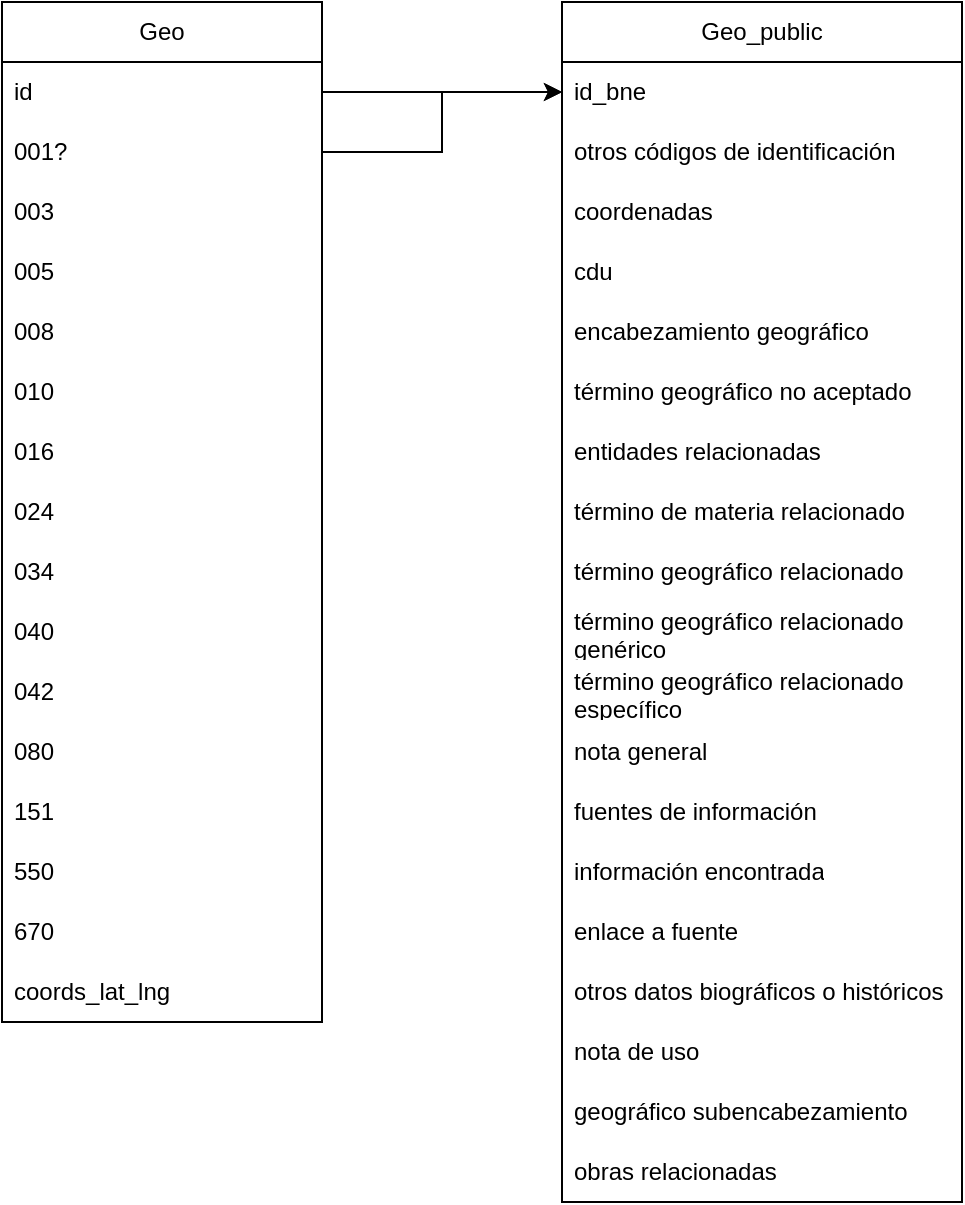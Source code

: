 <mxfile version="20.8.16" type="device"><diagram id="R2lEEEUBdFMjLlhIrx00" name="Page-1"><mxGraphModel dx="1114" dy="699" grid="1" gridSize="10" guides="1" tooltips="1" connect="1" arrows="1" fold="1" page="1" pageScale="1" pageWidth="850" pageHeight="1100" math="0" shadow="0" extFonts="Permanent Marker^https://fonts.googleapis.com/css?family=Permanent+Marker"><root><mxCell id="0"/><mxCell id="1" parent="0"/><mxCell id="8cmk5mG-uT0cXhBe9IQM-1" value="Geo" style="swimlane;fontStyle=0;childLayout=stackLayout;horizontal=1;startSize=30;horizontalStack=0;resizeParent=1;resizeParentMax=0;resizeLast=0;collapsible=1;marginBottom=0;whiteSpace=wrap;html=1;" parent="1" vertex="1"><mxGeometry x="120" y="160" width="160" height="510" as="geometry"/></mxCell><mxCell id="8cmk5mG-uT0cXhBe9IQM-2" value="id" style="text;strokeColor=none;fillColor=none;align=left;verticalAlign=middle;spacingLeft=4;spacingRight=4;overflow=hidden;points=[[0,0.5],[1,0.5]];portConstraint=eastwest;rotatable=0;whiteSpace=wrap;html=1;" parent="8cmk5mG-uT0cXhBe9IQM-1" vertex="1"><mxGeometry y="30" width="160" height="30" as="geometry"/></mxCell><mxCell id="8cmk5mG-uT0cXhBe9IQM-3" value="001?" style="text;strokeColor=none;fillColor=none;align=left;verticalAlign=middle;spacingLeft=4;spacingRight=4;overflow=hidden;points=[[0,0.5],[1,0.5]];portConstraint=eastwest;rotatable=0;whiteSpace=wrap;html=1;" parent="8cmk5mG-uT0cXhBe9IQM-1" vertex="1"><mxGeometry y="60" width="160" height="30" as="geometry"/></mxCell><mxCell id="8cmk5mG-uT0cXhBe9IQM-4" value="003" style="text;strokeColor=none;fillColor=none;align=left;verticalAlign=middle;spacingLeft=4;spacingRight=4;overflow=hidden;points=[[0,0.5],[1,0.5]];portConstraint=eastwest;rotatable=0;whiteSpace=wrap;html=1;" parent="8cmk5mG-uT0cXhBe9IQM-1" vertex="1"><mxGeometry y="90" width="160" height="30" as="geometry"/></mxCell><mxCell id="8cmk5mG-uT0cXhBe9IQM-5" value="005" style="text;strokeColor=none;fillColor=none;align=left;verticalAlign=middle;spacingLeft=4;spacingRight=4;overflow=hidden;points=[[0,0.5],[1,0.5]];portConstraint=eastwest;rotatable=0;whiteSpace=wrap;html=1;" parent="8cmk5mG-uT0cXhBe9IQM-1" vertex="1"><mxGeometry y="120" width="160" height="30" as="geometry"/></mxCell><mxCell id="8cmk5mG-uT0cXhBe9IQM-6" value="008&lt;span style=&quot;white-space: pre;&quot;&gt;&#9;&lt;/span&gt;" style="text;strokeColor=none;fillColor=none;align=left;verticalAlign=middle;spacingLeft=4;spacingRight=4;overflow=hidden;points=[[0,0.5],[1,0.5]];portConstraint=eastwest;rotatable=0;whiteSpace=wrap;html=1;" parent="8cmk5mG-uT0cXhBe9IQM-1" vertex="1"><mxGeometry y="150" width="160" height="30" as="geometry"/></mxCell><mxCell id="8cmk5mG-uT0cXhBe9IQM-7" value="010" style="text;strokeColor=none;fillColor=none;align=left;verticalAlign=middle;spacingLeft=4;spacingRight=4;overflow=hidden;points=[[0,0.5],[1,0.5]];portConstraint=eastwest;rotatable=0;whiteSpace=wrap;html=1;" parent="8cmk5mG-uT0cXhBe9IQM-1" vertex="1"><mxGeometry y="180" width="160" height="30" as="geometry"/></mxCell><mxCell id="8cmk5mG-uT0cXhBe9IQM-8" value="016" style="text;strokeColor=none;fillColor=none;align=left;verticalAlign=middle;spacingLeft=4;spacingRight=4;overflow=hidden;points=[[0,0.5],[1,0.5]];portConstraint=eastwest;rotatable=0;whiteSpace=wrap;html=1;" parent="8cmk5mG-uT0cXhBe9IQM-1" vertex="1"><mxGeometry y="210" width="160" height="30" as="geometry"/></mxCell><mxCell id="8cmk5mG-uT0cXhBe9IQM-9" value="024" style="text;strokeColor=none;fillColor=none;align=left;verticalAlign=middle;spacingLeft=4;spacingRight=4;overflow=hidden;points=[[0,0.5],[1,0.5]];portConstraint=eastwest;rotatable=0;whiteSpace=wrap;html=1;" parent="8cmk5mG-uT0cXhBe9IQM-1" vertex="1"><mxGeometry y="240" width="160" height="30" as="geometry"/></mxCell><mxCell id="8cmk5mG-uT0cXhBe9IQM-10" value="034" style="text;strokeColor=none;fillColor=none;align=left;verticalAlign=middle;spacingLeft=4;spacingRight=4;overflow=hidden;points=[[0,0.5],[1,0.5]];portConstraint=eastwest;rotatable=0;whiteSpace=wrap;html=1;" parent="8cmk5mG-uT0cXhBe9IQM-1" vertex="1"><mxGeometry y="270" width="160" height="30" as="geometry"/></mxCell><mxCell id="8cmk5mG-uT0cXhBe9IQM-11" value="040" style="text;strokeColor=none;fillColor=none;align=left;verticalAlign=middle;spacingLeft=4;spacingRight=4;overflow=hidden;points=[[0,0.5],[1,0.5]];portConstraint=eastwest;rotatable=0;whiteSpace=wrap;html=1;" parent="8cmk5mG-uT0cXhBe9IQM-1" vertex="1"><mxGeometry y="300" width="160" height="30" as="geometry"/></mxCell><mxCell id="8cmk5mG-uT0cXhBe9IQM-12" value="042" style="text;strokeColor=none;fillColor=none;align=left;verticalAlign=middle;spacingLeft=4;spacingRight=4;overflow=hidden;points=[[0,0.5],[1,0.5]];portConstraint=eastwest;rotatable=0;whiteSpace=wrap;html=1;" parent="8cmk5mG-uT0cXhBe9IQM-1" vertex="1"><mxGeometry y="330" width="160" height="30" as="geometry"/></mxCell><mxCell id="8cmk5mG-uT0cXhBe9IQM-13" value="080" style="text;strokeColor=none;fillColor=none;align=left;verticalAlign=middle;spacingLeft=4;spacingRight=4;overflow=hidden;points=[[0,0.5],[1,0.5]];portConstraint=eastwest;rotatable=0;whiteSpace=wrap;html=1;" parent="8cmk5mG-uT0cXhBe9IQM-1" vertex="1"><mxGeometry y="360" width="160" height="30" as="geometry"/></mxCell><mxCell id="8cmk5mG-uT0cXhBe9IQM-14" value="151" style="text;strokeColor=none;fillColor=none;align=left;verticalAlign=middle;spacingLeft=4;spacingRight=4;overflow=hidden;points=[[0,0.5],[1,0.5]];portConstraint=eastwest;rotatable=0;whiteSpace=wrap;html=1;" parent="8cmk5mG-uT0cXhBe9IQM-1" vertex="1"><mxGeometry y="390" width="160" height="30" as="geometry"/></mxCell><mxCell id="8cmk5mG-uT0cXhBe9IQM-15" value="550" style="text;strokeColor=none;fillColor=none;align=left;verticalAlign=middle;spacingLeft=4;spacingRight=4;overflow=hidden;points=[[0,0.5],[1,0.5]];portConstraint=eastwest;rotatable=0;whiteSpace=wrap;html=1;" parent="8cmk5mG-uT0cXhBe9IQM-1" vertex="1"><mxGeometry y="420" width="160" height="30" as="geometry"/></mxCell><mxCell id="8cmk5mG-uT0cXhBe9IQM-16" value="670" style="text;strokeColor=none;fillColor=none;align=left;verticalAlign=middle;spacingLeft=4;spacingRight=4;overflow=hidden;points=[[0,0.5],[1,0.5]];portConstraint=eastwest;rotatable=0;whiteSpace=wrap;html=1;" parent="8cmk5mG-uT0cXhBe9IQM-1" vertex="1"><mxGeometry y="450" width="160" height="30" as="geometry"/></mxCell><mxCell id="SuSaZgWbBdV95vL2EFEI-24" value="coords_lat_lng" style="text;strokeColor=none;fillColor=none;align=left;verticalAlign=middle;spacingLeft=4;spacingRight=4;overflow=hidden;points=[[0,0.5],[1,0.5]];portConstraint=eastwest;rotatable=0;whiteSpace=wrap;html=1;" vertex="1" parent="8cmk5mG-uT0cXhBe9IQM-1"><mxGeometry y="480" width="160" height="30" as="geometry"/></mxCell><mxCell id="SuSaZgWbBdV95vL2EFEI-1" value="Geo_public" style="swimlane;fontStyle=0;childLayout=stackLayout;horizontal=1;startSize=30;horizontalStack=0;resizeParent=1;resizeParentMax=0;resizeLast=0;collapsible=1;marginBottom=0;whiteSpace=wrap;html=1;" vertex="1" parent="1"><mxGeometry x="400" y="160" width="200" height="600" as="geometry"/></mxCell><mxCell id="SuSaZgWbBdV95vL2EFEI-2" value="id_bne" style="text;strokeColor=none;fillColor=none;align=left;verticalAlign=middle;spacingLeft=4;spacingRight=4;overflow=hidden;points=[[0,0.5],[1,0.5]];portConstraint=eastwest;rotatable=0;whiteSpace=wrap;html=1;" vertex="1" parent="SuSaZgWbBdV95vL2EFEI-1"><mxGeometry y="30" width="200" height="30" as="geometry"/></mxCell><mxCell id="SuSaZgWbBdV95vL2EFEI-3" value="otros códigos de identificación" style="text;strokeColor=none;fillColor=none;align=left;verticalAlign=middle;spacingLeft=4;spacingRight=4;overflow=hidden;points=[[0,0.5],[1,0.5]];portConstraint=eastwest;rotatable=0;whiteSpace=wrap;html=1;" vertex="1" parent="SuSaZgWbBdV95vL2EFEI-1"><mxGeometry y="60" width="200" height="30" as="geometry"/></mxCell><mxCell id="SuSaZgWbBdV95vL2EFEI-4" value="coordenadas" style="text;strokeColor=none;fillColor=none;align=left;verticalAlign=middle;spacingLeft=4;spacingRight=4;overflow=hidden;points=[[0,0.5],[1,0.5]];portConstraint=eastwest;rotatable=0;whiteSpace=wrap;html=1;" vertex="1" parent="SuSaZgWbBdV95vL2EFEI-1"><mxGeometry y="90" width="200" height="30" as="geometry"/></mxCell><mxCell id="SuSaZgWbBdV95vL2EFEI-5" value="cdu" style="text;strokeColor=none;fillColor=none;align=left;verticalAlign=middle;spacingLeft=4;spacingRight=4;overflow=hidden;points=[[0,0.5],[1,0.5]];portConstraint=eastwest;rotatable=0;whiteSpace=wrap;html=1;" vertex="1" parent="SuSaZgWbBdV95vL2EFEI-1"><mxGeometry y="120" width="200" height="30" as="geometry"/></mxCell><mxCell id="SuSaZgWbBdV95vL2EFEI-6" value="encabezamiento geográfico" style="text;strokeColor=none;fillColor=none;align=left;verticalAlign=middle;spacingLeft=4;spacingRight=4;overflow=hidden;points=[[0,0.5],[1,0.5]];portConstraint=eastwest;rotatable=0;whiteSpace=wrap;html=1;" vertex="1" parent="SuSaZgWbBdV95vL2EFEI-1"><mxGeometry y="150" width="200" height="30" as="geometry"/></mxCell><mxCell id="SuSaZgWbBdV95vL2EFEI-7" value="término geográfico no aceptado" style="text;strokeColor=none;fillColor=none;align=left;verticalAlign=middle;spacingLeft=4;spacingRight=4;overflow=hidden;points=[[0,0.5],[1,0.5]];portConstraint=eastwest;rotatable=0;whiteSpace=wrap;html=1;" vertex="1" parent="SuSaZgWbBdV95vL2EFEI-1"><mxGeometry y="180" width="200" height="30" as="geometry"/></mxCell><mxCell id="SuSaZgWbBdV95vL2EFEI-8" value="entidades relacionadas" style="text;strokeColor=none;fillColor=none;align=left;verticalAlign=middle;spacingLeft=4;spacingRight=4;overflow=hidden;points=[[0,0.5],[1,0.5]];portConstraint=eastwest;rotatable=0;whiteSpace=wrap;html=1;" vertex="1" parent="SuSaZgWbBdV95vL2EFEI-1"><mxGeometry y="210" width="200" height="30" as="geometry"/></mxCell><mxCell id="SuSaZgWbBdV95vL2EFEI-9" value="término de materia relacionado" style="text;strokeColor=none;fillColor=none;align=left;verticalAlign=middle;spacingLeft=4;spacingRight=4;overflow=hidden;points=[[0,0.5],[1,0.5]];portConstraint=eastwest;rotatable=0;whiteSpace=wrap;html=1;" vertex="1" parent="SuSaZgWbBdV95vL2EFEI-1"><mxGeometry y="240" width="200" height="30" as="geometry"/></mxCell><mxCell id="SuSaZgWbBdV95vL2EFEI-10" value="término geográfico relacionado" style="text;strokeColor=none;fillColor=none;align=left;verticalAlign=middle;spacingLeft=4;spacingRight=4;overflow=hidden;points=[[0,0.5],[1,0.5]];portConstraint=eastwest;rotatable=0;whiteSpace=wrap;html=1;" vertex="1" parent="SuSaZgWbBdV95vL2EFEI-1"><mxGeometry y="270" width="200" height="30" as="geometry"/></mxCell><mxCell id="SuSaZgWbBdV95vL2EFEI-11" value="término geográfico relacionado genérico" style="text;strokeColor=none;fillColor=none;align=left;verticalAlign=middle;spacingLeft=4;spacingRight=4;overflow=hidden;points=[[0,0.5],[1,0.5]];portConstraint=eastwest;rotatable=0;whiteSpace=wrap;html=1;" vertex="1" parent="SuSaZgWbBdV95vL2EFEI-1"><mxGeometry y="300" width="200" height="30" as="geometry"/></mxCell><mxCell id="SuSaZgWbBdV95vL2EFEI-12" value="término geográfico relacionado específico" style="text;strokeColor=none;fillColor=none;align=left;verticalAlign=middle;spacingLeft=4;spacingRight=4;overflow=hidden;points=[[0,0.5],[1,0.5]];portConstraint=eastwest;rotatable=0;whiteSpace=wrap;html=1;" vertex="1" parent="SuSaZgWbBdV95vL2EFEI-1"><mxGeometry y="330" width="200" height="30" as="geometry"/></mxCell><mxCell id="SuSaZgWbBdV95vL2EFEI-13" value="nota general" style="text;strokeColor=none;fillColor=none;align=left;verticalAlign=middle;spacingLeft=4;spacingRight=4;overflow=hidden;points=[[0,0.5],[1,0.5]];portConstraint=eastwest;rotatable=0;whiteSpace=wrap;html=1;" vertex="1" parent="SuSaZgWbBdV95vL2EFEI-1"><mxGeometry y="360" width="200" height="30" as="geometry"/></mxCell><mxCell id="SuSaZgWbBdV95vL2EFEI-14" value="fuentes de información" style="text;strokeColor=none;fillColor=none;align=left;verticalAlign=middle;spacingLeft=4;spacingRight=4;overflow=hidden;points=[[0,0.5],[1,0.5]];portConstraint=eastwest;rotatable=0;whiteSpace=wrap;html=1;" vertex="1" parent="SuSaZgWbBdV95vL2EFEI-1"><mxGeometry y="390" width="200" height="30" as="geometry"/></mxCell><mxCell id="SuSaZgWbBdV95vL2EFEI-15" value="información encontrada" style="text;strokeColor=none;fillColor=none;align=left;verticalAlign=middle;spacingLeft=4;spacingRight=4;overflow=hidden;points=[[0,0.5],[1,0.5]];portConstraint=eastwest;rotatable=0;whiteSpace=wrap;html=1;" vertex="1" parent="SuSaZgWbBdV95vL2EFEI-1"><mxGeometry y="420" width="200" height="30" as="geometry"/></mxCell><mxCell id="SuSaZgWbBdV95vL2EFEI-16" value="enlace a fuente" style="text;strokeColor=none;fillColor=none;align=left;verticalAlign=middle;spacingLeft=4;spacingRight=4;overflow=hidden;points=[[0,0.5],[1,0.5]];portConstraint=eastwest;rotatable=0;whiteSpace=wrap;html=1;" vertex="1" parent="SuSaZgWbBdV95vL2EFEI-1"><mxGeometry y="450" width="200" height="30" as="geometry"/></mxCell><mxCell id="SuSaZgWbBdV95vL2EFEI-18" value="otros datos biográficos o históricos" style="text;strokeColor=none;fillColor=none;align=left;verticalAlign=middle;spacingLeft=4;spacingRight=4;overflow=hidden;points=[[0,0.5],[1,0.5]];portConstraint=eastwest;rotatable=0;whiteSpace=wrap;html=1;" vertex="1" parent="SuSaZgWbBdV95vL2EFEI-1"><mxGeometry y="480" width="200" height="30" as="geometry"/></mxCell><mxCell id="SuSaZgWbBdV95vL2EFEI-19" value="nota de uso" style="text;strokeColor=none;fillColor=none;align=left;verticalAlign=middle;spacingLeft=4;spacingRight=4;overflow=hidden;points=[[0,0.5],[1,0.5]];portConstraint=eastwest;rotatable=0;whiteSpace=wrap;html=1;" vertex="1" parent="SuSaZgWbBdV95vL2EFEI-1"><mxGeometry y="510" width="200" height="30" as="geometry"/></mxCell><mxCell id="SuSaZgWbBdV95vL2EFEI-20" value="geográfico subencabezamiento" style="text;strokeColor=none;fillColor=none;align=left;verticalAlign=middle;spacingLeft=4;spacingRight=4;overflow=hidden;points=[[0,0.5],[1,0.5]];portConstraint=eastwest;rotatable=0;whiteSpace=wrap;html=1;" vertex="1" parent="SuSaZgWbBdV95vL2EFEI-1"><mxGeometry y="540" width="200" height="30" as="geometry"/></mxCell><mxCell id="SuSaZgWbBdV95vL2EFEI-21" value="obras relacionadas" style="text;strokeColor=none;fillColor=none;align=left;verticalAlign=middle;spacingLeft=4;spacingRight=4;overflow=hidden;points=[[0,0.5],[1,0.5]];portConstraint=eastwest;rotatable=0;whiteSpace=wrap;html=1;" vertex="1" parent="SuSaZgWbBdV95vL2EFEI-1"><mxGeometry y="570" width="200" height="30" as="geometry"/></mxCell><mxCell id="SuSaZgWbBdV95vL2EFEI-22" style="edgeStyle=orthogonalEdgeStyle;rounded=0;orthogonalLoop=1;jettySize=auto;html=1;entryX=0;entryY=0.5;entryDx=0;entryDy=0;" edge="1" parent="1" source="8cmk5mG-uT0cXhBe9IQM-2" target="SuSaZgWbBdV95vL2EFEI-2"><mxGeometry relative="1" as="geometry"/></mxCell><mxCell id="SuSaZgWbBdV95vL2EFEI-23" style="edgeStyle=orthogonalEdgeStyle;rounded=0;orthogonalLoop=1;jettySize=auto;html=1;" edge="1" parent="1" source="8cmk5mG-uT0cXhBe9IQM-3" target="SuSaZgWbBdV95vL2EFEI-2"><mxGeometry relative="1" as="geometry"/></mxCell></root></mxGraphModel></diagram></mxfile>